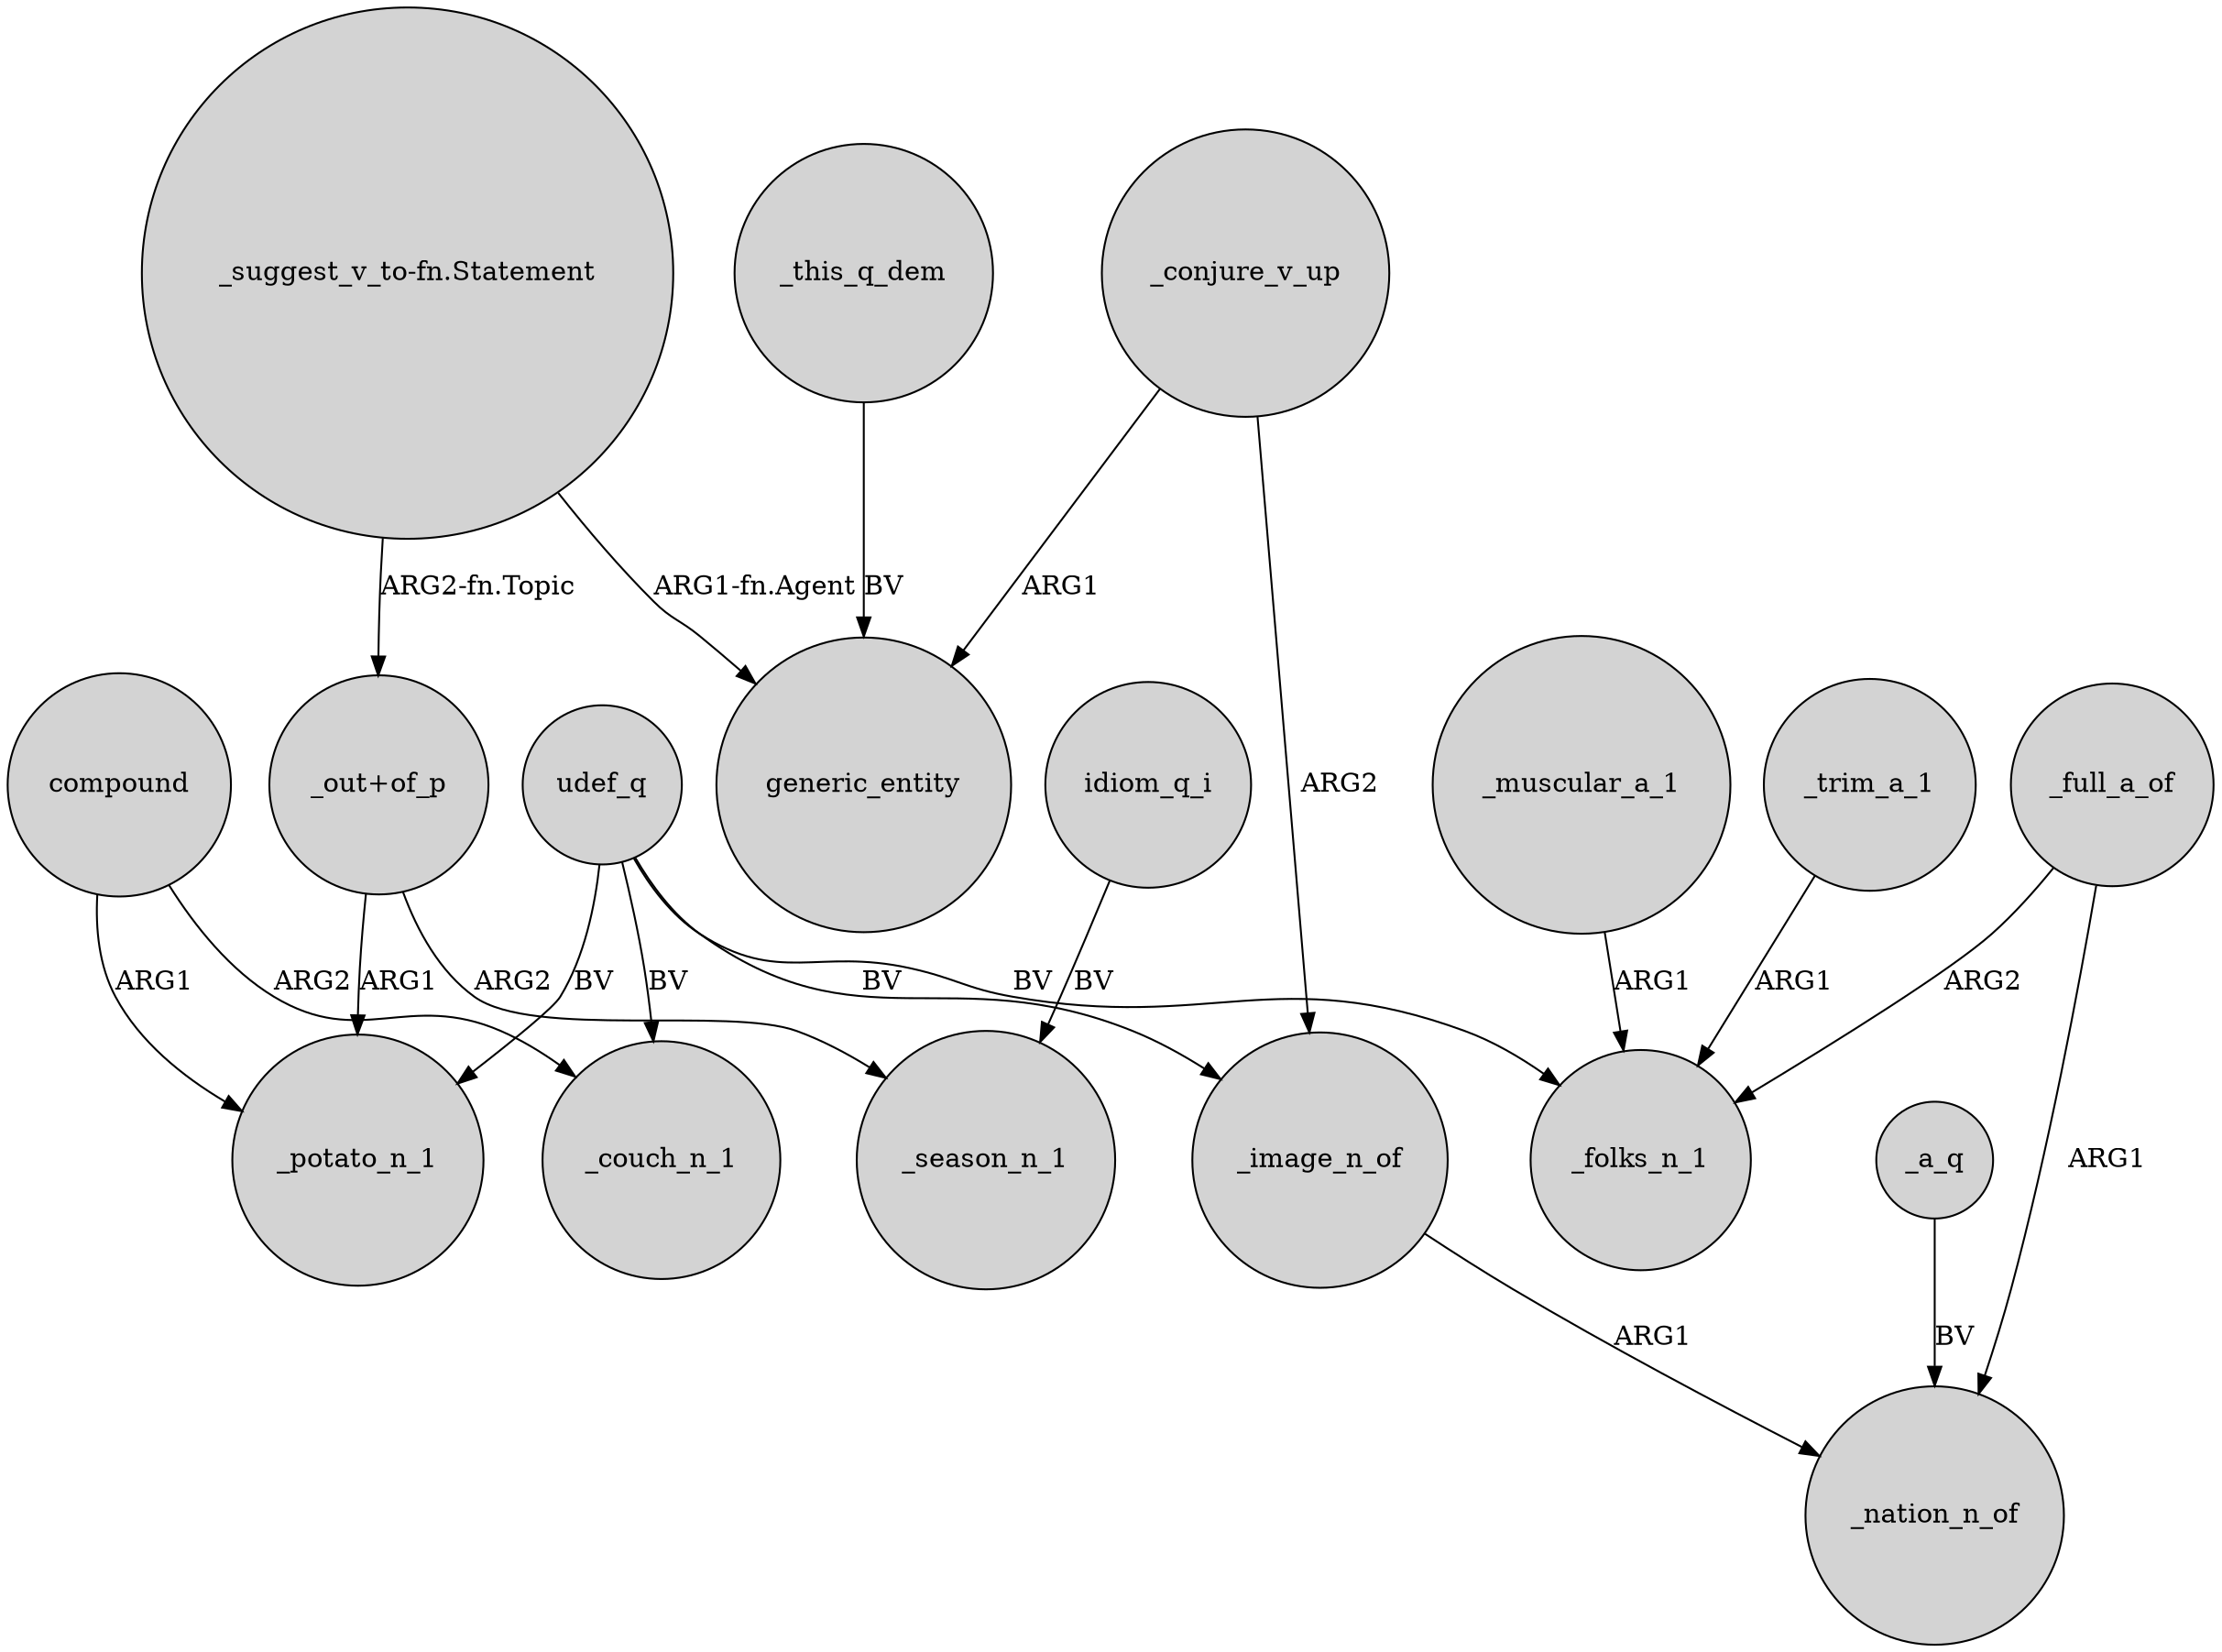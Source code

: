 digraph {
	node [shape=circle style=filled]
	compound -> _potato_n_1 [label=ARG1]
	udef_q -> _potato_n_1 [label=BV]
	udef_q -> _couch_n_1 [label=BV]
	_full_a_of -> _folks_n_1 [label=ARG2]
	_conjure_v_up -> generic_entity [label=ARG1]
	idiom_q_i -> _season_n_1 [label=BV]
	udef_q -> _folks_n_1 [label=BV]
	_image_n_of -> _nation_n_of [label=ARG1]
	_trim_a_1 -> _folks_n_1 [label=ARG1]
	_a_q -> _nation_n_of [label=BV]
	_conjure_v_up -> _image_n_of [label=ARG2]
	_this_q_dem -> generic_entity [label=BV]
	"_suggest_v_to-fn.Statement" -> "_out+of_p" [label="ARG2-fn.Topic"]
	compound -> _couch_n_1 [label=ARG2]
	"_suggest_v_to-fn.Statement" -> generic_entity [label="ARG1-fn.Agent"]
	"_out+of_p" -> _season_n_1 [label=ARG2]
	_full_a_of -> _nation_n_of [label=ARG1]
	_muscular_a_1 -> _folks_n_1 [label=ARG1]
	udef_q -> _image_n_of [label=BV]
	"_out+of_p" -> _potato_n_1 [label=ARG1]
}
